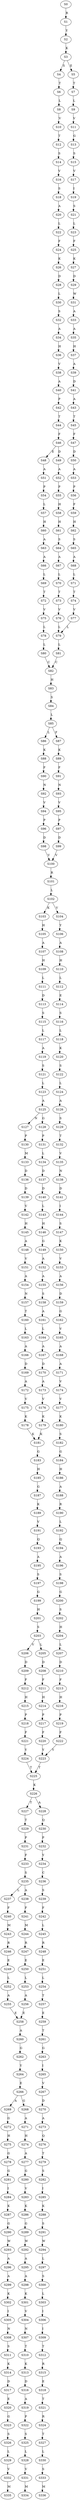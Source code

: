 strict digraph  {
	S0 -> S1 [ label = R ];
	S1 -> S2 [ label = Y ];
	S2 -> S3 [ label = K ];
	S3 -> S4 [ label = S ];
	S3 -> S5 [ label = E ];
	S4 -> S6 [ label = T ];
	S5 -> S7 [ label = T ];
	S6 -> S8 [ label = L ];
	S7 -> S9 [ label = L ];
	S8 -> S10 [ label = V ];
	S9 -> S11 [ label = V ];
	S10 -> S12 [ label = T ];
	S11 -> S13 [ label = G ];
	S12 -> S14 [ label = S ];
	S13 -> S15 [ label = S ];
	S14 -> S16 [ label = V ];
	S15 -> S17 [ label = V ];
	S16 -> S18 [ label = S ];
	S17 -> S19 [ label = I ];
	S18 -> S20 [ label = A ];
	S19 -> S21 [ label = S ];
	S20 -> S22 [ label = L ];
	S21 -> S23 [ label = L ];
	S22 -> S24 [ label = F ];
	S23 -> S25 [ label = F ];
	S24 -> S26 [ label = K ];
	S25 -> S27 [ label = K ];
	S26 -> S28 [ label = D ];
	S27 -> S29 [ label = D ];
	S28 -> S30 [ label = L ];
	S29 -> S31 [ label = W ];
	S30 -> S32 [ label = S ];
	S31 -> S33 [ label = A ];
	S32 -> S34 [ label = A ];
	S33 -> S35 [ label = A ];
	S34 -> S36 [ label = H ];
	S35 -> S37 [ label = H ];
	S36 -> S38 [ label = V ];
	S37 -> S39 [ label = A ];
	S38 -> S40 [ label = A ];
	S39 -> S41 [ label = D ];
	S40 -> S42 [ label = P ];
	S41 -> S43 [ label = A ];
	S42 -> S44 [ label = T ];
	S43 -> S45 [ label = T ];
	S44 -> S46 [ label = F ];
	S45 -> S47 [ label = F ];
	S46 -> S48 [ label = E ];
	S46 -> S49 [ label = D ];
	S47 -> S50 [ label = D ];
	S48 -> S51 [ label = A ];
	S49 -> S52 [ label = A ];
	S50 -> S53 [ label = A ];
	S51 -> S54 [ label = P ];
	S52 -> S55 [ label = P ];
	S53 -> S56 [ label = P ];
	S54 -> S57 [ label = L ];
	S55 -> S58 [ label = H ];
	S56 -> S59 [ label = F ];
	S57 -> S60 [ label = H ];
	S58 -> S61 [ label = H ];
	S59 -> S62 [ label = H ];
	S60 -> S63 [ label = A ];
	S61 -> S64 [ label = S ];
	S62 -> S65 [ label = S ];
	S63 -> S66 [ label = A ];
	S64 -> S67 [ label = A ];
	S65 -> S68 [ label = A ];
	S66 -> S69 [ label = L ];
	S67 -> S70 [ label = L ];
	S68 -> S71 [ label = L ];
	S69 -> S72 [ label = T ];
	S70 -> S73 [ label = T ];
	S71 -> S74 [ label = T ];
	S72 -> S75 [ label = V ];
	S73 -> S76 [ label = V ];
	S74 -> S77 [ label = V ];
	S75 -> S78 [ label = L ];
	S76 -> S79 [ label = L ];
	S77 -> S79 [ label = L ];
	S78 -> S80 [ label = L ];
	S79 -> S81 [ label = L ];
	S80 -> S82 [ label = C ];
	S81 -> S82 [ label = C ];
	S82 -> S83 [ label = H ];
	S83 -> S84 [ label = S ];
	S84 -> S85 [ label = L ];
	S85 -> S86 [ label = L ];
	S85 -> S87 [ label = F ];
	S86 -> S88 [ label = K ];
	S87 -> S89 [ label = K ];
	S88 -> S90 [ label = F ];
	S89 -> S91 [ label = F ];
	S90 -> S92 [ label = N ];
	S91 -> S93 [ label = N ];
	S92 -> S94 [ label = V ];
	S93 -> S95 [ label = V ];
	S94 -> S96 [ label = P ];
	S95 -> S97 [ label = P ];
	S96 -> S98 [ label = D ];
	S97 -> S99 [ label = D ];
	S98 -> S100 [ label = V ];
	S99 -> S100 [ label = V ];
	S100 -> S101 [ label = R ];
	S101 -> S102 [ label = L ];
	S102 -> S103 [ label = K ];
	S102 -> S104 [ label = V ];
	S103 -> S105 [ label = H ];
	S104 -> S106 [ label = Y ];
	S105 -> S107 [ label = A ];
	S106 -> S108 [ label = A ];
	S107 -> S109 [ label = H ];
	S108 -> S110 [ label = H ];
	S109 -> S111 [ label = L ];
	S110 -> S112 [ label = L ];
	S111 -> S113 [ label = D ];
	S112 -> S114 [ label = E ];
	S113 -> S115 [ label = S ];
	S114 -> S116 [ label = S ];
	S115 -> S117 [ label = L ];
	S116 -> S118 [ label = L ];
	S117 -> S119 [ label = A ];
	S118 -> S120 [ label = K ];
	S119 -> S121 [ label = S ];
	S120 -> S122 [ label = S ];
	S121 -> S123 [ label = L ];
	S122 -> S124 [ label = L ];
	S123 -> S125 [ label = A ];
	S124 -> S126 [ label = A ];
	S125 -> S127 [ label = N ];
	S125 -> S128 [ label = G ];
	S126 -> S129 [ label = S ];
	S127 -> S130 [ label = P ];
	S128 -> S131 [ label = P ];
	S129 -> S132 [ label = T ];
	S130 -> S133 [ label = M ];
	S131 -> S134 [ label = L ];
	S132 -> S135 [ label = V ];
	S133 -> S136 [ label = D ];
	S134 -> S137 [ label = D ];
	S135 -> S138 [ label = N ];
	S136 -> S139 [ label = D ];
	S137 -> S140 [ label = D ];
	S138 -> S141 [ label = D ];
	S139 -> S142 [ label = V ];
	S140 -> S143 [ label = L ];
	S141 -> S144 [ label = I ];
	S142 -> S145 [ label = H ];
	S143 -> S146 [ label = H ];
	S144 -> S147 [ label = S ];
	S145 -> S148 [ label = A ];
	S146 -> S149 [ label = G ];
	S147 -> S150 [ label = K ];
	S148 -> S151 [ label = V ];
	S149 -> S152 [ label = A ];
	S150 -> S153 [ label = V ];
	S151 -> S154 [ label = A ];
	S152 -> S155 [ label = A ];
	S153 -> S156 [ label = A ];
	S154 -> S157 [ label = N ];
	S155 -> S158 [ label = S ];
	S156 -> S159 [ label = D ];
	S157 -> S160 [ label = T ];
	S158 -> S161 [ label = A ];
	S159 -> S162 [ label = G ];
	S160 -> S163 [ label = L ];
	S161 -> S164 [ label = L ];
	S162 -> S165 [ label = V ];
	S163 -> S166 [ label = A ];
	S164 -> S167 [ label = A ];
	S165 -> S168 [ label = A ];
	S166 -> S169 [ label = D ];
	S167 -> S170 [ label = D ];
	S168 -> S171 [ label = A ];
	S169 -> S172 [ label = A ];
	S170 -> S173 [ label = A ];
	S171 -> S174 [ label = V ];
	S172 -> S175 [ label = V ];
	S173 -> S176 [ label = V ];
	S174 -> S177 [ label = V ];
	S175 -> S178 [ label = K ];
	S176 -> S179 [ label = K ];
	S177 -> S180 [ label = K ];
	S178 -> S181 [ label = K ];
	S179 -> S181 [ label = K ];
	S180 -> S182 [ label = S ];
	S181 -> S183 [ label = G ];
	S182 -> S184 [ label = G ];
	S183 -> S185 [ label = H ];
	S184 -> S186 [ label = H ];
	S185 -> S187 [ label = G ];
	S186 -> S188 [ label = A ];
	S187 -> S189 [ label = K ];
	S188 -> S190 [ label = R ];
	S189 -> S191 [ label = V ];
	S190 -> S192 [ label = L ];
	S191 -> S193 [ label = Q ];
	S192 -> S194 [ label = Q ];
	S193 -> S195 [ label = A ];
	S194 -> S196 [ label = A ];
	S195 -> S197 [ label = S ];
	S196 -> S198 [ label = S ];
	S197 -> S199 [ label = G ];
	S198 -> S200 [ label = G ];
	S199 -> S201 [ label = H ];
	S200 -> S202 [ label = S ];
	S201 -> S203 [ label = S ];
	S202 -> S204 [ label = H ];
	S203 -> S205 [ label = L ];
	S203 -> S206 [ label = V ];
	S204 -> S207 [ label = L ];
	S205 -> S208 [ label = D ];
	S206 -> S209 [ label = D ];
	S207 -> S210 [ label = D ];
	S208 -> S211 [ label = F ];
	S209 -> S212 [ label = F ];
	S210 -> S213 [ label = F ];
	S211 -> S214 [ label = H ];
	S212 -> S215 [ label = H ];
	S213 -> S216 [ label = H ];
	S214 -> S217 [ label = P ];
	S215 -> S218 [ label = P ];
	S216 -> S219 [ label = P ];
	S217 -> S220 [ label = F ];
	S218 -> S221 [ label = F ];
	S219 -> S222 [ label = F ];
	S220 -> S223 [ label = Y ];
	S221 -> S224 [ label = Y ];
	S222 -> S223 [ label = Y ];
	S223 -> S225 [ label = T ];
	S224 -> S225 [ label = T ];
	S225 -> S226 [ label = K ];
	S226 -> S227 [ label = T ];
	S226 -> S228 [ label = A ];
	S227 -> S229 [ label = T ];
	S228 -> S230 [ label = Q ];
	S229 -> S231 [ label = P ];
	S230 -> S232 [ label = P ];
	S231 -> S233 [ label = F ];
	S232 -> S234 [ label = Y ];
	S233 -> S235 [ label = S ];
	S234 -> S236 [ label = C ];
	S235 -> S237 [ label = L ];
	S235 -> S238 [ label = A ];
	S236 -> S239 [ label = S ];
	S237 -> S240 [ label = F ];
	S238 -> S241 [ label = F ];
	S239 -> S242 [ label = F ];
	S240 -> S243 [ label = M ];
	S241 -> S244 [ label = M ];
	S242 -> S245 [ label = L ];
	S243 -> S246 [ label = R ];
	S244 -> S247 [ label = R ];
	S245 -> S248 [ label = R ];
	S246 -> S249 [ label = E ];
	S247 -> S250 [ label = E ];
	S248 -> S251 [ label = E ];
	S249 -> S252 [ label = L ];
	S250 -> S253 [ label = L ];
	S251 -> S254 [ label = L ];
	S252 -> S255 [ label = A ];
	S253 -> S256 [ label = A ];
	S254 -> S257 [ label = T ];
	S255 -> S258 [ label = E ];
	S256 -> S258 [ label = E ];
	S257 -> S259 [ label = E ];
	S258 -> S260 [ label = A ];
	S259 -> S261 [ label = T ];
	S260 -> S262 [ label = G ];
	S261 -> S263 [ label = G ];
	S262 -> S264 [ label = Y ];
	S263 -> S265 [ label = I ];
	S264 -> S266 [ label = E ];
	S265 -> S267 [ label = V ];
	S266 -> S268 [ label = G ];
	S266 -> S269 [ label = A ];
	S267 -> S270 [ label = D ];
	S268 -> S271 [ label = A ];
	S269 -> S272 [ label = G ];
	S270 -> S273 [ label = A ];
	S271 -> S274 [ label = H ];
	S272 -> S275 [ label = H ];
	S273 -> S276 [ label = Q ];
	S274 -> S277 [ label = A ];
	S275 -> S278 [ label = G ];
	S276 -> S279 [ label = T ];
	S277 -> S280 [ label = G ];
	S278 -> S281 [ label = G ];
	S279 -> S282 [ label = S ];
	S280 -> S283 [ label = V ];
	S281 -> S284 [ label = I ];
	S282 -> S285 [ label = I ];
	S283 -> S286 [ label = K ];
	S284 -> S287 [ label = K ];
	S285 -> S288 [ label = K ];
	S286 -> S289 [ label = G ];
	S287 -> S290 [ label = G ];
	S288 -> S291 [ label = S ];
	S289 -> S292 [ label = W ];
	S290 -> S293 [ label = W ];
	S291 -> S294 [ label = W ];
	S292 -> S295 [ label = A ];
	S293 -> S296 [ label = A ];
	S294 -> S297 [ label = L ];
	S295 -> S298 [ label = A ];
	S296 -> S299 [ label = A ];
	S297 -> S300 [ label = S ];
	S298 -> S301 [ label = K ];
	S299 -> S302 [ label = K ];
	S300 -> S303 [ label = L ];
	S301 -> S304 [ label = V ];
	S302 -> S305 [ label = I ];
	S303 -> S306 [ label = I ];
	S304 -> S307 [ label = N ];
	S305 -> S308 [ label = N ];
	S306 -> S309 [ label = I ];
	S307 -> S310 [ label = T ];
	S308 -> S311 [ label = S ];
	S309 -> S312 [ label = T ];
	S310 -> S313 [ label = K ];
	S311 -> S314 [ label = K ];
	S312 -> S315 [ label = R ];
	S313 -> S316 [ label = D ];
	S314 -> S317 [ label = D ];
	S315 -> S318 [ label = E ];
	S316 -> S319 [ label = A ];
	S317 -> S320 [ label = E ];
	S318 -> S321 [ label = T ];
	S319 -> S322 [ label = P ];
	S320 -> S323 [ label = G ];
	S321 -> S324 [ label = R ];
	S322 -> S325 [ label = S ];
	S323 -> S326 [ label = S ];
	S324 -> S327 [ label = T ];
	S325 -> S328 [ label = L ];
	S326 -> S329 [ label = L ];
	S327 -> S330 [ label = L ];
	S328 -> S331 [ label = V ];
	S329 -> S332 [ label = V ];
	S330 -> S333 [ label = S ];
	S331 -> S334 [ label = M ];
	S332 -> S335 [ label = M ];
	S333 -> S336 [ label = M ];
}
